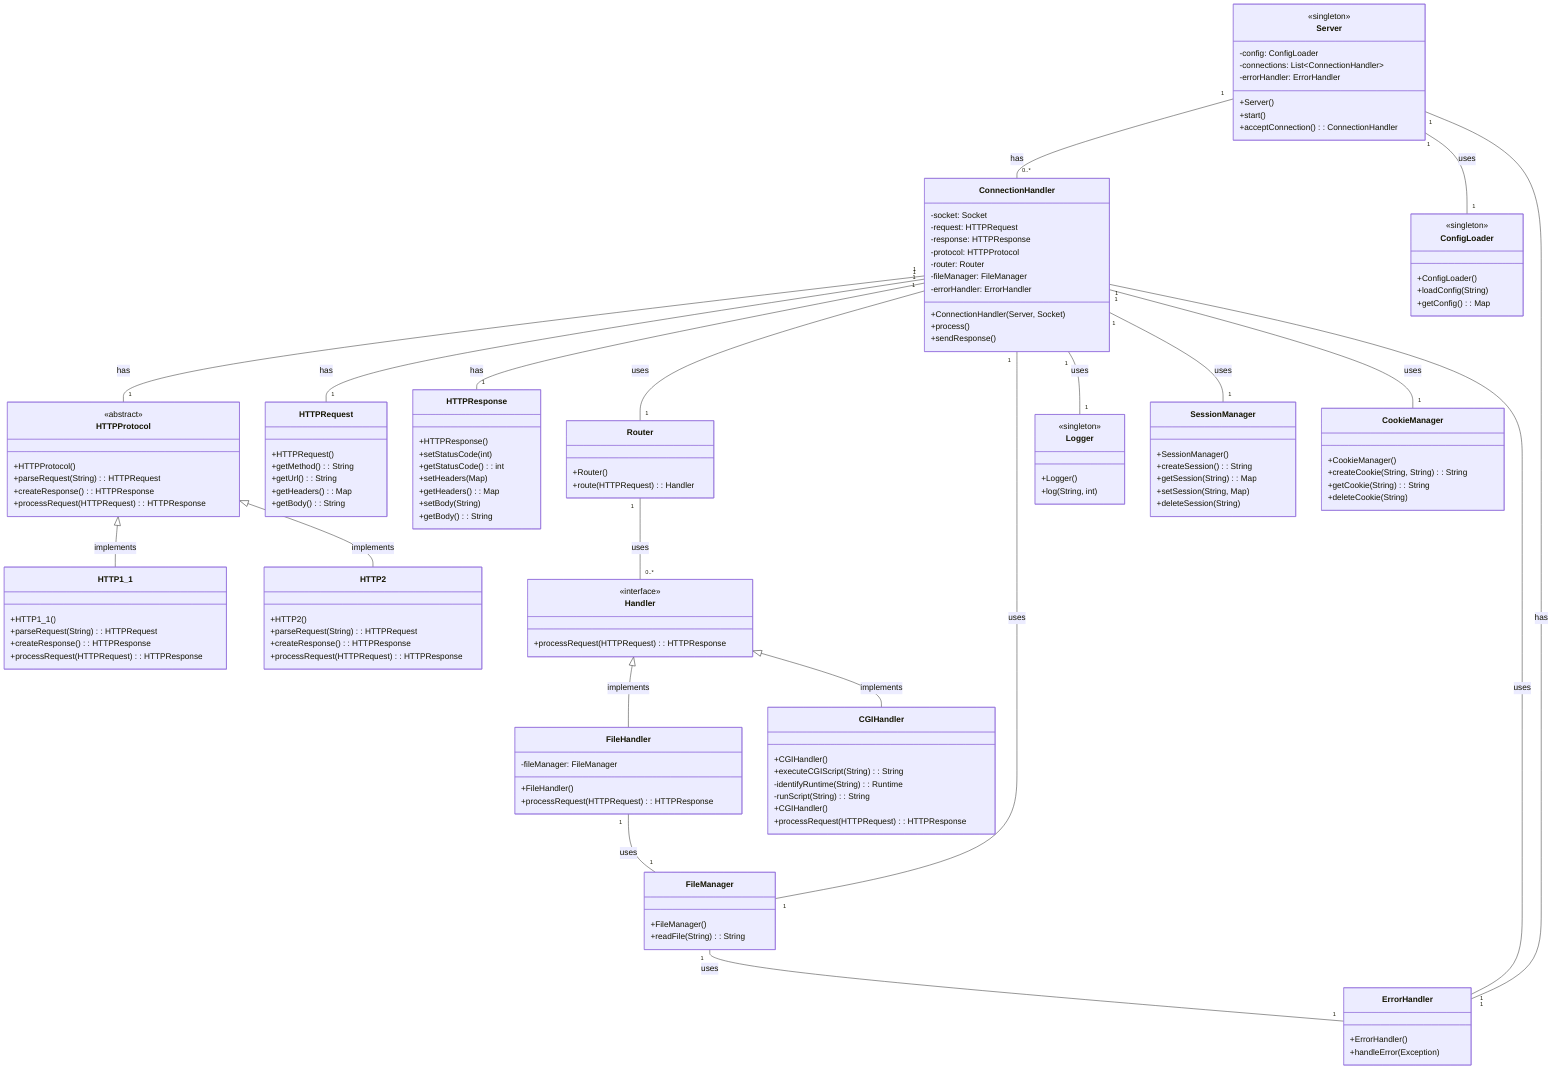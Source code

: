 classDiagram
class Server {
  <<singleton>>
  +Server()
  +start()
  +acceptConnection(): ConnectionHandler
  -config: ConfigLoader
  -connections: List~ConnectionHandler~
  -errorHandler: ErrorHandler
}

class ConnectionHandler {
  +ConnectionHandler(Server, Socket)
  +process()
  +sendResponse()
  -socket: Socket
  -request: HTTPRequest
  -response: HTTPResponse
  -protocol: HTTPProtocol
  -router: Router
  -fileManager: FileManager
  -errorHandler: ErrorHandler
}

class HTTPProtocol {
  <<abstract>>
  +HTTPProtocol()
  +parseRequest(String): HTTPRequest
  +createResponse(): HTTPResponse
  +processRequest(HTTPRequest): HTTPResponse
}

class HTTP1_1 {
  +HTTP1_1()
  +parseRequest(String): HTTPRequest
  +createResponse(): HTTPResponse
  +processRequest(HTTPRequest): HTTPResponse
}

class HTTP2 {
  +HTTP2()
  +parseRequest(String): HTTPRequest
  +createResponse(): HTTPResponse
  +processRequest(HTTPRequest): HTTPResponse
}

class HTTPRequest {
  +HTTPRequest()
  +getMethod(): String
  +getUrl(): String
  +getHeaders(): Map<String, String>
  +getBody(): String
}

class HTTPResponse {
  +HTTPResponse()
  +setStatusCode(int)
  +getStatusCode(): int
  +setHeaders(Map<String, String>)
  +getHeaders(): Map<String, String>
  +setBody(String)
  +getBody(): String
}

class ConfigLoader {
  <<singleton>>
  +ConfigLoader()
  +loadConfig(String)
  +getConfig(): Map<String, String>
}

class FileManager {
  +FileManager()
  +readFile(String): String
}

class ErrorHandler {
  +ErrorHandler()
  +handleError(Exception)
}

class Logger {
  <<singleton>>
  +Logger()
  +log(String, int)
}

class SessionManager {
  +SessionManager()
  +createSession(): String
  +getSession(String): Map<String, String>
  +setSession(String, Map<String, String>)
  +deleteSession(String)
}

class CookieManager {
  +CookieManager()
  +createCookie(String, String): String
  +getCookie(String): String
  +deleteCookie(String)
}

class CGIHandler {
  +CGIHandler()
  +executeCGIScript(String): String
  -identifyRuntime(String): Runtime
  -runScript(String): String
}

class Router {
  +Router()
  +route(HTTPRequest): Handler
}

class Handler {
  <<interface>>
  +processRequest(HTTPRequest): HTTPResponse
}

class FileHandler {
  +FileHandler()
  +processRequest(HTTPRequest): HTTPResponse
  -fileManager: FileManager
}

class CGIHandler {
  +CGIHandler()
  +processRequest(HTTPRequest): HTTPResponse
}

Server "1" -- "0..*" ConnectionHandler : has
ConnectionHandler "1" -- "1" HTTPProtocol : has
HTTPProtocol <|-- HTTP1_1 : implements
HTTPProtocol <|-- HTTP2 : implements
ConnectionHandler "1" -- "1" HTTPRequest : has
ConnectionHandler "1" -- "1" HTTPResponse : has
Server "1" -- "1" ConfigLoader : uses
ConnectionHandler "1" -- "1" Router : uses
Router "1" -- "0..*" Handler : uses
Handler <|-- FileHandler : implements
Handler <|-- CGIHandler : implements
FileHandler "1" -- "1" FileManager : uses
ConnectionHandler "1" -- "1" FileManager : uses
ConnectionHandler "1" -- "1" Logger : uses
ConnectionHandler "1" -- "1" SessionManager : uses
ConnectionHandler "1" -- "1" CookieManager : uses
Server "1" -- "1" ErrorHandler : has
ConnectionHandler "1" -- "1" ErrorHandler : uses
FileManager "1" -- "1" ErrorHandler : uses